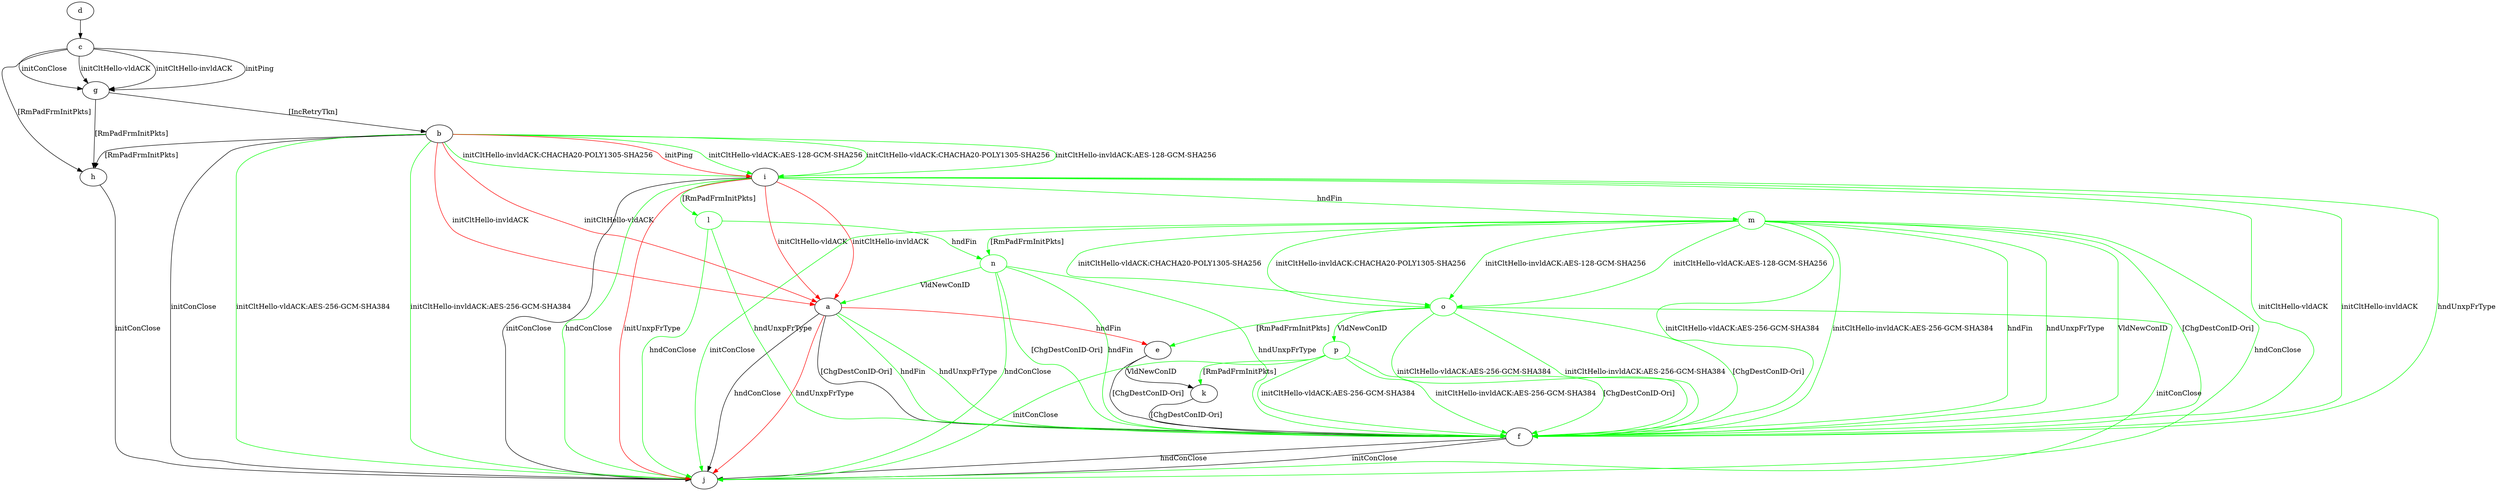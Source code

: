 digraph "" {
	a -> e	[key=0,
		color=red,
		label="hndFin "];
	a -> f	[key=0,
		label="[ChgDestConID-Ori] "];
	a -> f	[key=1,
		color=green,
		label="hndFin "];
	a -> f	[key=2,
		color=green,
		label="hndUnxpFrType "];
	a -> j	[key=0,
		label="hndConClose "];
	a -> j	[key=1,
		color=red,
		label="hndUnxpFrType "];
	b -> a	[key=0,
		color=red,
		label="initCltHello-vldACK "];
	b -> a	[key=1,
		color=red,
		label="initCltHello-invldACK "];
	b -> h	[key=0,
		label="[RmPadFrmInitPkts] "];
	b -> i	[key=0,
		color=green,
		label="initCltHello-vldACK:AES-128-GCM-SHA256 "];
	b -> i	[key=1,
		color=green,
		label="initCltHello-vldACK:CHACHA20-POLY1305-SHA256 "];
	b -> i	[key=2,
		color=green,
		label="initCltHello-invldACK:AES-128-GCM-SHA256 "];
	b -> i	[key=3,
		color=green,
		label="initCltHello-invldACK:CHACHA20-POLY1305-SHA256 "];
	b -> i	[key=4,
		color=red,
		label="initPing "];
	b -> j	[key=0,
		label="initConClose "];
	b -> j	[key=1,
		color=green,
		label="initCltHello-vldACK:AES-256-GCM-SHA384 "];
	b -> j	[key=2,
		color=green,
		label="initCltHello-invldACK:AES-256-GCM-SHA384 "];
	c -> g	[key=0,
		label="initPing "];
	c -> g	[key=1,
		label="initConClose "];
	c -> g	[key=2,
		label="initCltHello-vldACK "];
	c -> g	[key=3,
		label="initCltHello-invldACK "];
	c -> h	[key=0,
		label="[RmPadFrmInitPkts] "];
	d -> c	[key=0];
	e -> f	[key=0,
		label="[ChgDestConID-Ori] "];
	e -> k	[key=0,
		label="VldNewConID "];
	f -> j	[key=0,
		label="initConClose "];
	f -> j	[key=1,
		label="hndConClose "];
	g -> b	[key=0,
		label="[IncRetryTkn] "];
	g -> h	[key=0,
		label="[RmPadFrmInitPkts] "];
	h -> j	[key=0,
		label="initConClose "];
	i -> a	[key=0,
		color=red,
		label="initCltHello-vldACK "];
	i -> a	[key=1,
		color=red,
		label="initCltHello-invldACK "];
	i -> f	[key=0,
		color=green,
		label="initCltHello-vldACK "];
	i -> f	[key=1,
		color=green,
		label="initCltHello-invldACK "];
	i -> f	[key=2,
		color=green,
		label="hndUnxpFrType "];
	i -> j	[key=0,
		label="initConClose "];
	i -> j	[key=1,
		color=green,
		label="hndConClose "];
	i -> j	[key=2,
		color=red,
		label="initUnxpFrType "];
	l	[color=green];
	i -> l	[key=0,
		color=green,
		label="[RmPadFrmInitPkts] "];
	m	[color=green];
	i -> m	[key=0,
		color=green,
		label="hndFin "];
	k -> f	[key=0,
		label="[ChgDestConID-Ori] "];
	l -> f	[key=0,
		color=green,
		label="hndUnxpFrType "];
	l -> j	[key=0,
		color=green,
		label="hndConClose "];
	n	[color=green];
	l -> n	[key=0,
		color=green,
		label="hndFin "];
	m -> f	[key=0,
		color=green,
		label="initCltHello-vldACK:AES-256-GCM-SHA384 "];
	m -> f	[key=1,
		color=green,
		label="initCltHello-invldACK:AES-256-GCM-SHA384 "];
	m -> f	[key=2,
		color=green,
		label="hndFin "];
	m -> f	[key=3,
		color=green,
		label="hndUnxpFrType "];
	m -> f	[key=4,
		color=green,
		label="VldNewConID "];
	m -> f	[key=5,
		color=green,
		label="[ChgDestConID-Ori] "];
	m -> j	[key=0,
		color=green,
		label="initConClose "];
	m -> j	[key=1,
		color=green,
		label="hndConClose "];
	m -> n	[key=0,
		color=green,
		label="[RmPadFrmInitPkts] "];
	o	[color=green];
	m -> o	[key=0,
		color=green,
		label="initCltHello-vldACK:AES-128-GCM-SHA256 "];
	m -> o	[key=1,
		color=green,
		label="initCltHello-vldACK:CHACHA20-POLY1305-SHA256 "];
	m -> o	[key=2,
		color=green,
		label="initCltHello-invldACK:AES-128-GCM-SHA256 "];
	m -> o	[key=3,
		color=green,
		label="initCltHello-invldACK:CHACHA20-POLY1305-SHA256 "];
	n -> a	[key=0,
		color=green,
		label="VldNewConID "];
	n -> f	[key=0,
		color=green,
		label="hndFin "];
	n -> f	[key=1,
		color=green,
		label="hndUnxpFrType "];
	n -> f	[key=2,
		color=green,
		label="[ChgDestConID-Ori] "];
	n -> j	[key=0,
		color=green,
		label="hndConClose "];
	o -> e	[key=0,
		color=green,
		label="[RmPadFrmInitPkts] "];
	o -> f	[key=0,
		color=green,
		label="initCltHello-vldACK:AES-256-GCM-SHA384 "];
	o -> f	[key=1,
		color=green,
		label="initCltHello-invldACK:AES-256-GCM-SHA384 "];
	o -> f	[key=2,
		color=green,
		label="[ChgDestConID-Ori] "];
	o -> j	[key=0,
		color=green,
		label="initConClose "];
	p	[color=green];
	o -> p	[key=0,
		color=green,
		label="VldNewConID "];
	p -> f	[key=0,
		color=green,
		label="initCltHello-vldACK:AES-256-GCM-SHA384 "];
	p -> f	[key=1,
		color=green,
		label="initCltHello-invldACK:AES-256-GCM-SHA384 "];
	p -> f	[key=2,
		color=green,
		label="[ChgDestConID-Ori] "];
	p -> j	[key=0,
		color=green,
		label="initConClose "];
	p -> k	[key=0,
		color=green,
		label="[RmPadFrmInitPkts] "];
}
